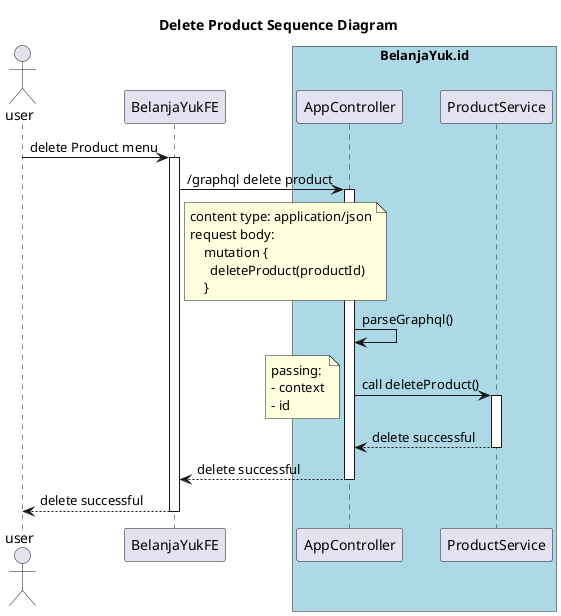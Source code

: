 @startuml
title: Delete Product Sequence Diagram
actor user
participant BelanjaYukFE
box "BelanjaYuk.id" #LightBlue
participant AppController
participant ProductService
end box

user -> BelanjaYukFE ++ : delete Product menu
BelanjaYukFE -> AppController ++ : /graphql delete product
    note right of BelanjaYukFE
    content type: application/json
    request body:
        mutation {
          deleteProduct(productId)
        }
    end note
AppController -> AppController : parseGraphql()
AppController -> ProductService ++ : call deleteProduct()
    note left
    passing:
    - context
    - id
    end note
ProductService --> AppController -- : delete successful
AppController --> BelanjaYukFE -- : delete successful
BelanjaYukFE --> user -- : delete successful


@enduml